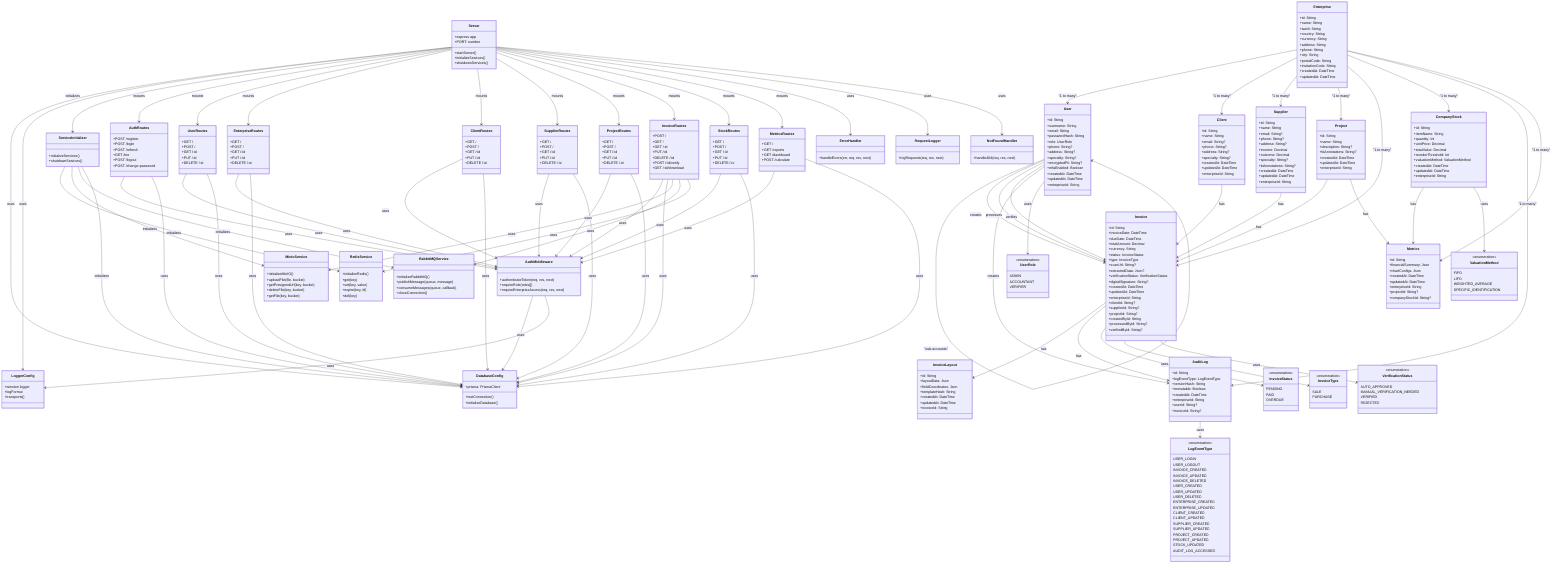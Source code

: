 classDiagram
    %% Main Application Components
    class Server {
        +express app
        +PORT: number
        +startServer()
        +initializeServices()
        +shutdownServices()
    }

    %% Configuration Layer
    class DatabaseConfig {
        +prisma: PrismaClient
        +testConnection()
        +initializeDatabase()
    }

    class LoggerConfig {
        +winston logger
        +logFormat
        +transports[]
    }

    %% Middleware Layer
    class AuthMiddleware {
        +authenticateToken(req, res, next)
        +requireRole(roles[])
        +requireEnterpriseAccess(req, res, next)
    }

    class ErrorHandler {
        +handleErrors(err, req, res, next)
    }

    class RequestLogger {
        +logRequests(req, res, next)
    }

    class NotFoundHandler {
        +handle404(req, res, next)
    }

    %% Service Layer
    class ServiceInitializer {
        +initializeServices()
        +shutdownServices()
    }

    class RedisService {
        +initializeRedis()
        +get(key)
        +set(key, value)
        +expire(key, ttl)
        +del(key)
    }

    class MinioService {
        +initializeMinIO()
        +uploadFile(file, bucket)
        +getPresignedUrl(key, bucket)
        +deleteFile(key, bucket)
        +getFile(key, bucket)
    }

    class RabbitMQService {
        +initializeRabbitMQ()
        +publishMessage(queue, message)
        +consumeMessages(queue, callback)
        +closeConnection()
    }

    %% Route Layer
    class AuthRoutes {
        +POST /register
        +POST /login
        +POST /refresh
        +GET /me
        +POST /logout
        +POST /change-password
    }

    class UserRoutes {
        +GET /
        +POST /
        +GET /:id
        +PUT /:id
        +DELETE /:id
    }

    class EnterpriseRoutes {
        +GET /
        +POST /
        +GET /:id
        +PUT /:id
        +DELETE /:id
    }

    class ClientRoutes {
        +GET /
        +POST /
        +GET /:id
        +PUT /:id
        +DELETE /:id
    }

    class SupplierRoutes {
        +GET /
        +POST /
        +GET /:id
        +PUT /:id
        +DELETE /:id
    }

    class ProjectRoutes {
        +GET /
        +POST /
        +GET /:id
        +PUT /:id
        +DELETE /:id
    }

    class InvoiceRoutes {
        +POST /
        +GET /
        +GET /:id
        +PUT /:id
        +DELETE /:id
        +POST /:id/verify
        +GET /:id/download
    }

    class StockRoutes {
        +GET /
        +POST /
        +GET /:id
        +PUT /:id
        +DELETE /:id
    }

    class MetricsRoutes {
        +GET /
        +GET /reports
        +GET /dashboard
        +POST /calculate
    }

    %% Data Models (Prisma Entities)
    class Enterprise {
        +id: String
        +name: String
        +taxId: String
        +country: String
        +currency: String
        +address: String
        +phone: String
        +city: String
        +postalCode: String
        +invitationCode: String
        +createdAt: DateTime
        +updatedAt: DateTime
    }

    class User {
        +id: String
        +username: String
        +email: String
        +passwordHash: String
        +role: UserRole
        +phone: String?
        +address: String?
        +specialty: String?
        +encryptedPii: String?
        +mfaEnabled: Boolean
        +createdAt: DateTime
        +updatedAt: DateTime
        +enterpriseId: String
    }

    class Client {
        +id: String
        +name: String
        +email: String?
        +phone: String?
        +address: String?
        +specialty: String?
        +createdAt: DateTime
        +updatedAt: DateTime
        +enterpriseId: String
    }

    class Supplier {
        +id: String
        +name: String
        +email: String?
        +phone: String?
        +address: String?
        +income: Decimal
        +outcome: Decimal
        +specialty: String?
        +biAnnotations: String?
        +createdAt: DateTime
        +updatedAt: DateTime
        +enterpriseId: String
    }

    class Project {
        +id: String
        +name: String
        +description: String?
        +biAnnotations: String?
        +createdAt: DateTime
        +updatedAt: DateTime
        +enterpriseId: String
    }

    class Invoice {
        +id: String
        +invoiceDate: DateTime
        +dueDate: DateTime
        +totalAmount: Decimal
        +currency: String
        +status: InvoiceStatus
        +type: InvoiceType
        +scanUrl: String?
        +extractedData: Json?
        +verificationStatus: VerificationStatus
        +digitalSignature: String?
        +createdAt: DateTime
        +updatedAt: DateTime
        +enterpriseId: String
        +clientId: String?
        +supplierId: String?
        +projectId: String?
        +createdById: String
        +processedById: String?
        +verifiedById: String?
    }

    class CompanyStock {
        +id: String
        +itemName: String
        +quantity: Int
        +unitPrice: Decimal
        +totalValue: Decimal
        +reorderThreshold: Int
        +valuationMethod: ValuationMethod
        +createdAt: DateTime
        +updatedAt: DateTime
        +enterpriseId: String
    }

    class Metrics {
        +id: String
        +financialSummary: Json
        +chartConfigs: Json
        +createdAt: DateTime
        +updatedAt: DateTime
        +enterpriseId: String
        +projectId: String?
        +companyStockId: String?
    }

    class AuditLog {
        +id: String
        +logEventType: LogEventType
        +versionHash: String
        +immutable: Boolean
        +createdAt: DateTime
        +enterpriseId: String
        +userId: String?
        +invoiceId: String?
    }

    class InvoiceLayout {
        +id: String
        +layoutData: Json
        +fieldCoordinates: Json
        +templateHash: String
        +createdAt: DateTime
        +updatedAt: DateTime
        +invoiceId: String
    }

    %% Relationships
    Server --> DatabaseConfig : uses
    Server --> LoggerConfig : uses
    Server --> ServiceInitializer : initializes
    Server --> AuthRoutes : mounts
    Server --> UserRoutes : mounts
    Server --> EnterpriseRoutes : mounts
    Server --> ClientRoutes : mounts
    Server --> SupplierRoutes : mounts
    Server --> ProjectRoutes : mounts
    Server --> InvoiceRoutes : mounts
    Server --> StockRoutes : mounts
    Server --> MetricsRoutes : mounts

    ServiceInitializer --> RedisService : initializes
    ServiceInitializer --> MinioService : initializes
    ServiceInitializer --> RabbitMQService : initializes
    ServiceInitializer --> DatabaseConfig : initializes

    AuthRoutes --> AuthMiddleware : uses
    InvoiceRoutes --> AuthMiddleware : uses
    UserRoutes --> AuthMiddleware : uses
    EnterpriseRoutes --> AuthMiddleware : uses
    ClientRoutes --> AuthMiddleware : uses
    SupplierRoutes --> AuthMiddleware : uses
    ProjectRoutes --> AuthMiddleware : uses
    StockRoutes --> AuthMiddleware : uses
    MetricsRoutes --> AuthMiddleware : uses

    AuthRoutes --> DatabaseConfig : uses
    InvoiceRoutes --> DatabaseConfig : uses
    UserRoutes --> DatabaseConfig : uses
    EnterpriseRoutes --> DatabaseConfig : uses
    ClientRoutes --> DatabaseConfig : uses
    SupplierRoutes --> DatabaseConfig : uses
    ProjectRoutes --> DatabaseConfig : uses
    StockRoutes --> DatabaseConfig : uses
    MetricsRoutes --> DatabaseConfig : uses

    InvoiceRoutes --> MinioService : uses
    InvoiceRoutes --> RabbitMQService : uses
    InvoiceRoutes --> RedisService : uses

    AuthMiddleware --> DatabaseConfig : uses
    AuthMiddleware --> LoggerConfig : uses

    Server --> ErrorHandler : uses
    Server --> RequestLogger : uses
    Server --> NotFoundHandler : uses

    %% Data Model Relationships
    Enterprise --> User : "1 to many"
    Enterprise --> Client : "1 to many"
    Enterprise --> Supplier : "1 to many"
    Enterprise --> Project : "1 to many"
    Enterprise --> Invoice : "1 to many"
    Enterprise --> CompanyStock : "1 to many"
    Enterprise --> AuditLog : "1 to many"
    Enterprise --> Metrics : "1 to many"

    User --> User : "sub-accounts"
    User --> Invoice : creates
    User --> Invoice : processes
    User --> Invoice : verifies
    User --> AuditLog : creates

    Client --> Invoice : has
    Supplier --> Invoice : has
    Project --> Invoice : has
    Project --> Metrics : has

    Invoice --> InvoiceLayout : has
    Invoice --> AuditLog : has

    CompanyStock --> Metrics : has

    %% Enums
    class UserRole {
        <<enumeration>>
        ADMIN
        ACCOUNTANT
        VERIFIER
    }

    class InvoiceStatus {
        <<enumeration>>
        PENDING
        PAID
        OVERDUE
    }

    class InvoiceType {
        <<enumeration>>
        SALE
        PURCHASE
    }

    class VerificationStatus {
        <<enumeration>>
        AUTO_APPROVED
        MANUAL_VERIFICATION_NEEDED
        VERIFIED
        REJECTED
    }

    class ValuationMethod {
        <<enumeration>>
        FIFO
        LIFO
        WEIGHTED_AVERAGE
        SPECIFIC_IDENTIFICATION
    }

    class LogEventType {
        <<enumeration>>
        USER_LOGIN
        USER_LOGOUT
        INVOICE_CREATED
        INVOICE_UPDATED
        INVOICE_DELETED
        USER_CREATED
        USER_UPDATED
        USER_DELETED
        ENTERPRISE_CREATED
        ENTERPRISE_UPDATED
        CLIENT_CREATED
        CLIENT_UPDATED
        SUPPLIER_CREATED
        SUPPLIER_UPDATED
        PROJECT_CREATED
        PROJECT_UPDATED
        STOCK_UPDATED
        AUDIT_LOG_ACCESSED
    }

    User --> UserRole : uses
    Invoice --> InvoiceStatus : uses
    Invoice --> InvoiceType : uses
    Invoice --> VerificationStatus : uses
    CompanyStock --> ValuationMethod : uses
    AuditLog --> LogEventType : uses